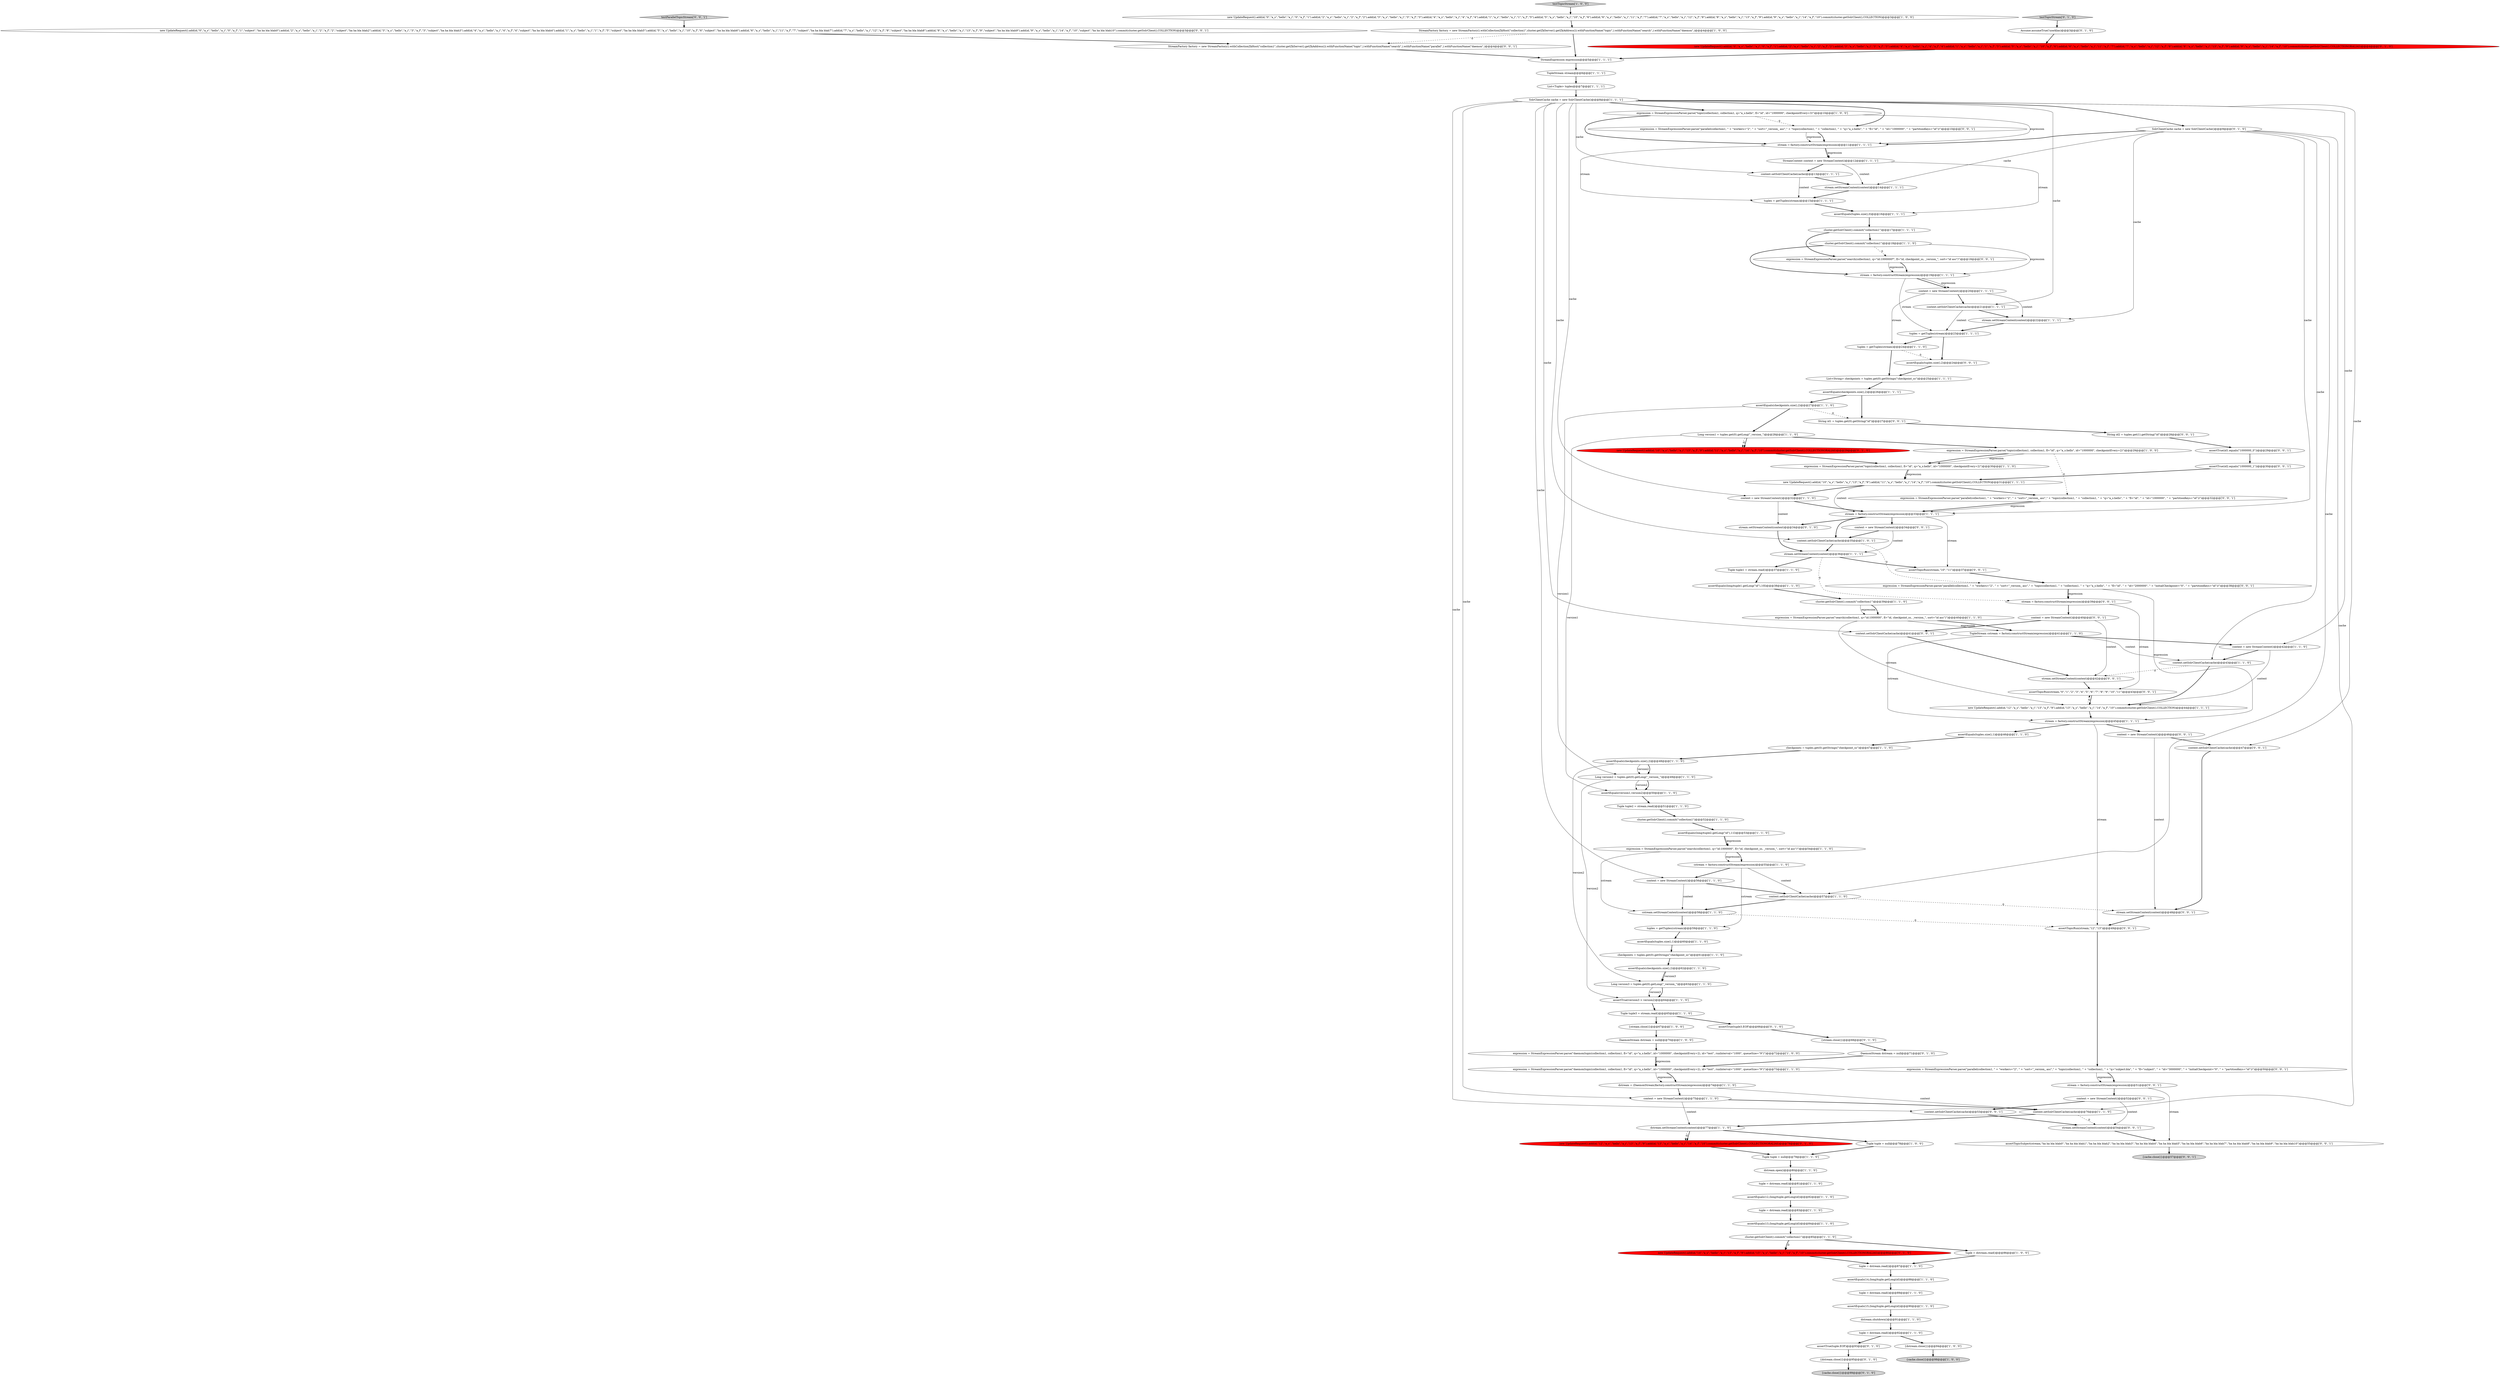 digraph {
90 [style = filled, label = "new UpdateRequest().add(id,\"12\",\"a_s\",\"hello\",\"a_i\",\"13\",\"a_f\",\"9\").add(id,\"13\",\"a_s\",\"hello\",\"a_i\",\"14\",\"a_f\",\"10\").commit(cluster.getSolrClient(),COLLECTIONORALIAS)@@@78@@@['0', '1', '0']", fillcolor = red, shape = ellipse image = "AAA1AAABBB2BBB"];
109 [style = filled, label = "stream = factory.constructStream(expression)@@@51@@@['0', '0', '1']", fillcolor = white, shape = ellipse image = "AAA0AAABBB3BBB"];
123 [style = filled, label = "expression = StreamExpressionParser.parse(\"parallel(collection1, \" + \"workers=\"2\", \" + \"sort=\"_version_ asc\",\" + \"topic(collection1, \" + \"collection1, \" + \"q=\"a_s:hello\", \" + \"fl=\"id\", \" + \"id=\"1000000\", \" + \"partitionKeys=\"id\"))\")@@@10@@@['0', '0', '1']", fillcolor = white, shape = ellipse image = "AAA0AAABBB3BBB"];
113 [style = filled, label = "StreamFactory factory = new StreamFactory().withCollectionZkHost(\"collection1\",cluster.getZkServer().getZkAddress()).withFunctionName(\"topic\",).withFunctionName(\"search\",).withFunctionName(\"parallel\",).withFunctionName(\"daemon\",)@@@4@@@['0', '0', '1']", fillcolor = white, shape = ellipse image = "AAA0AAABBB3BBB"];
98 [style = filled, label = "new UpdateRequest().add(id,\"10\",\"a_s\",\"hello\",\"a_i\",\"13\",\"a_f\",\"9\").add(id,\"11\",\"a_s\",\"hello\",\"a_i\",\"14\",\"a_f\",\"10\").commit(cluster.getSolrClient(),COLLECTIONORALIAS)@@@29@@@['0', '1', '0']", fillcolor = red, shape = ellipse image = "AAA1AAABBB2BBB"];
94 [style = filled, label = "assertTrue(tuple3.EOF)@@@66@@@['0', '1', '0']", fillcolor = white, shape = ellipse image = "AAA0AAABBB2BBB"];
40 [style = filled, label = "assertEquals(15,(long)tuple.getLong(id))@@@90@@@['1', '1', '0']", fillcolor = white, shape = ellipse image = "AAA0AAABBB1BBB"];
48 [style = filled, label = "tuples = getTuples(cstream)@@@59@@@['1', '1', '0']", fillcolor = white, shape = ellipse image = "AAA0AAABBB1BBB"];
125 [style = filled, label = "testParallelTopicStream['0', '0', '1']", fillcolor = lightgray, shape = diamond image = "AAA0AAABBB3BBB"];
19 [style = filled, label = "context.setSolrClientCache(cache)@@@21@@@['1', '1', '1']", fillcolor = white, shape = ellipse image = "AAA0AAABBB1BBB"];
119 [style = filled, label = "stream.setStreamContext(context)@@@54@@@['0', '0', '1']", fillcolor = white, shape = ellipse image = "AAA0AAABBB3BBB"];
120 [style = filled, label = "expression = StreamExpressionParser.parse(\"parallel(collection1, \" + \"workers=\"2\", \" + \"sort=\"_version_ asc\",\" + \"topic(collection1, \" + \"collection1, \" + \"q=\"a_s:hello\", \" + \"fl=\"id\", \" + \"id=\"1000000\", \" + \"partitionKeys=\"id\"))\")@@@32@@@['0', '0', '1']", fillcolor = white, shape = ellipse image = "AAA0AAABBB3BBB"];
79 [style = filled, label = "context = new StreamContext()@@@20@@@['1', '1', '1']", fillcolor = white, shape = ellipse image = "AAA0AAABBB1BBB"];
104 [style = filled, label = "context = new StreamContext()@@@40@@@['0', '0', '1']", fillcolor = white, shape = ellipse image = "AAA0AAABBB3BBB"];
2 [style = filled, label = "expression = StreamExpressionParser.parse(\"daemon(topic(collection1, collection1, fl=\"id\", q=\"a_s:hello\", id=\"1000000\", checkpointEvery=2), id=\"test\", runInterval=\"1000\", queueSize=\"9\")\")@@@73@@@['1', '1', '0']", fillcolor = white, shape = ellipse image = "AAA0AAABBB1BBB"];
23 [style = filled, label = "Tuple tuple1 = stream.read()@@@37@@@['1', '1', '0']", fillcolor = white, shape = ellipse image = "AAA0AAABBB1BBB"];
30 [style = filled, label = "assertEquals(version1,version2)@@@50@@@['1', '1', '0']", fillcolor = white, shape = ellipse image = "AAA0AAABBB1BBB"];
83 [style = filled, label = "context = new StreamContext()@@@42@@@['1', '1', '0']", fillcolor = white, shape = ellipse image = "AAA0AAABBB1BBB"];
121 [style = filled, label = "assertTopicRun(stream,\"10\",\"11\")@@@37@@@['0', '0', '1']", fillcolor = white, shape = ellipse image = "AAA0AAABBB3BBB"];
101 [style = filled, label = "context = new StreamContext()@@@46@@@['0', '0', '1']", fillcolor = white, shape = ellipse image = "AAA0AAABBB3BBB"];
35 [style = filled, label = "List<String> checkpoints = tuples.get(0).getStrings(\"checkpoint_ss\")@@@25@@@['1', '1', '1']", fillcolor = white, shape = ellipse image = "AAA0AAABBB1BBB"];
27 [style = filled, label = "dstream.shutdown()@@@91@@@['1', '1', '0']", fillcolor = white, shape = ellipse image = "AAA0AAABBB1BBB"];
105 [style = filled, label = "expression = StreamExpressionParser.parse(\"parallel(collection1, \" + \"workers=\"2\", \" + \"sort=\"_version_ asc\",\" + \"topic(collection1, \" + \"collection1, \" + \"q=\"subject:bla\", \" + \"fl=\"subject\", \" + \"id=\"3000000\", \" + \"initialCheckpoint=\"0\", \" + \"partitionKeys=\"id\"))\")@@@50@@@['0', '0', '1']", fillcolor = white, shape = ellipse image = "AAA0AAABBB3BBB"];
81 [style = filled, label = "cluster.getSolrClient().commit(\"collection1\")@@@18@@@['1', '1', '0']", fillcolor = white, shape = ellipse image = "AAA0AAABBB1BBB"];
82 [style = filled, label = "stream = factory.constructStream(expression)@@@45@@@['1', '1', '1']", fillcolor = white, shape = ellipse image = "AAA0AAABBB1BBB"];
8 [style = filled, label = "expression = StreamExpressionParser.parse(\"search(collection1, q=\"id:1000000\", fl=\"id, checkpoint_ss, _version_\", sort=\"id asc\")\")@@@54@@@['1', '1', '0']", fillcolor = white, shape = ellipse image = "AAA0AAABBB1BBB"];
80 [style = filled, label = "Tuple tuple3 = stream.read()@@@65@@@['1', '1', '0']", fillcolor = white, shape = ellipse image = "AAA0AAABBB1BBB"];
28 [style = filled, label = "stream.setStreamContext(context)@@@22@@@['1', '1', '1']", fillcolor = white, shape = ellipse image = "AAA0AAABBB1BBB"];
37 [style = filled, label = "context = new StreamContext()@@@32@@@['1', '1', '0']", fillcolor = white, shape = ellipse image = "AAA0AAABBB1BBB"];
92 [style = filled, label = "new UpdateRequest().add(id,\"14\",\"a_s\",\"hello\",\"a_i\",\"13\",\"a_f\",\"9\").add(id,\"15\",\"a_s\",\"hello\",\"a_i\",\"14\",\"a_f\",\"10\").commit(cluster.getSolrClient(),COLLECTIONORALIAS)@@@86@@@['0', '1', '0']", fillcolor = red, shape = ellipse image = "AAA1AAABBB2BBB"];
47 [style = filled, label = "tuple = dstream.read()@@@81@@@['1', '1', '0']", fillcolor = white, shape = ellipse image = "AAA0AAABBB1BBB"];
103 [style = filled, label = "assertTopicSubject(stream,\"ha ha bla blah0\",\"ha ha bla blah1\",\"ha ha bla blah2\",\"ha ha bla blah3\",\"ha ha bla blah4\",\"ha ha bla blah5\",\"ha ha bla blah6\",\"ha ha bla blah7\",\"ha ha bla blah8\",\"ha ha bla blah9\",\"ha ha bla blah10\")@@@55@@@['0', '0', '1']", fillcolor = white, shape = ellipse image = "AAA0AAABBB3BBB"];
36 [style = filled, label = "dstream.open()@@@80@@@['1', '1', '0']", fillcolor = white, shape = ellipse image = "AAA0AAABBB1BBB"];
15 [style = filled, label = "checkpoints = tuples.get(0).getStrings(\"checkpoint_ss\")@@@61@@@['1', '1', '0']", fillcolor = white, shape = ellipse image = "AAA0AAABBB1BBB"];
46 [style = filled, label = "stream.setStreamContext(context)@@@14@@@['1', '1', '1']", fillcolor = white, shape = ellipse image = "AAA0AAABBB1BBB"];
129 [style = filled, label = "context.setSolrClientCache(cache)@@@53@@@['0', '0', '1']", fillcolor = white, shape = ellipse image = "AAA0AAABBB3BBB"];
85 [style = filled, label = "tuple = dstream.read()@@@86@@@['1', '0', '0']", fillcolor = white, shape = ellipse image = "AAA0AAABBB1BBB"];
99 [style = filled, label = "{cache.close()}@@@99@@@['0', '1', '0']", fillcolor = lightgray, shape = ellipse image = "AAA0AAABBB2BBB"];
77 [style = filled, label = "Tuple tuple = null@@@79@@@['1', '1', '0']", fillcolor = white, shape = ellipse image = "AAA0AAABBB1BBB"];
60 [style = filled, label = "StreamContext context = new StreamContext()@@@12@@@['1', '1', '1']", fillcolor = white, shape = ellipse image = "AAA0AAABBB1BBB"];
57 [style = filled, label = "assertEquals(checkpoints.size(),2)@@@26@@@['1', '1', '1']", fillcolor = white, shape = ellipse image = "AAA0AAABBB1BBB"];
1 [style = filled, label = "Long version2 = tuples.get(0).getLong(\"_version_\")@@@49@@@['1', '1', '0']", fillcolor = white, shape = ellipse image = "AAA0AAABBB1BBB"];
61 [style = filled, label = "context = new StreamContext()@@@56@@@['1', '1', '0']", fillcolor = white, shape = ellipse image = "AAA0AAABBB1BBB"];
14 [style = filled, label = "cluster.getSolrClient().commit(\"collection1\")@@@39@@@['1', '1', '0']", fillcolor = white, shape = ellipse image = "AAA0AAABBB1BBB"];
78 [style = filled, label = "StreamExpression expression@@@5@@@['1', '1', '1']", fillcolor = white, shape = ellipse image = "AAA0AAABBB1BBB"];
32 [style = filled, label = "checkpoints = tuples.get(0).getStrings(\"checkpoint_ss\")@@@47@@@['1', '1', '0']", fillcolor = white, shape = ellipse image = "AAA0AAABBB1BBB"];
6 [style = filled, label = "cluster.getSolrClient().commit(\"collection1\")@@@85@@@['1', '1', '0']", fillcolor = white, shape = ellipse image = "AAA0AAABBB1BBB"];
97 [style = filled, label = "new UpdateRequest().add(id,\"0\",\"a_s\",\"hello\",\"a_i\",\"0\",\"a_f\",\"1\").add(id,\"2\",\"a_s\",\"hello\",\"a_i\",\"2\",\"a_f\",\"2\").add(id,\"3\",\"a_s\",\"hello\",\"a_i\",\"3\",\"a_f\",\"3\").add(id,\"4\",\"a_s\",\"hello\",\"a_i\",\"4\",\"a_f\",\"4\").add(id,\"1\",\"a_s\",\"hello\",\"a_i\",\"1\",\"a_f\",\"5\").add(id,\"5\",\"a_s\",\"hello\",\"a_i\",\"10\",\"a_f\",\"6\").add(id,\"6\",\"a_s\",\"hello\",\"a_i\",\"11\",\"a_f\",\"7\").add(id,\"7\",\"a_s\",\"hello\",\"a_i\",\"12\",\"a_f\",\"8\").add(id,\"8\",\"a_s\",\"hello\",\"a_i\",\"13\",\"a_f\",\"9\").add(id,\"9\",\"a_s\",\"hello\",\"a_i\",\"14\",\"a_f\",\"10\").commit(cluster.getSolrClient(),COLLECTIONORALIAS)@@@4@@@['0', '1', '0']", fillcolor = red, shape = ellipse image = "AAA1AAABBB2BBB"];
68 [style = filled, label = "assertEquals(checkpoints.size(),2)@@@27@@@['1', '1', '0']", fillcolor = white, shape = ellipse image = "AAA0AAABBB1BBB"];
122 [style = filled, label = "String id1 = tuples.get(0).getString(\"id\")@@@27@@@['0', '0', '1']", fillcolor = white, shape = ellipse image = "AAA0AAABBB3BBB"];
59 [style = filled, label = "context = new StreamContext()@@@75@@@['1', '1', '0']", fillcolor = white, shape = ellipse image = "AAA0AAABBB1BBB"];
89 [style = filled, label = "Assume.assumeTrue(!useAlias)@@@3@@@['0', '1', '0']", fillcolor = white, shape = ellipse image = "AAA0AAABBB2BBB"];
76 [style = filled, label = "assertEquals((long)tuple2.getLong(\"id\"),11l)@@@53@@@['1', '1', '0']", fillcolor = white, shape = ellipse image = "AAA0AAABBB1BBB"];
50 [style = filled, label = "new UpdateRequest().add(id,\"12\",\"a_s\",\"hello\",\"a_i\",\"13\",\"a_f\",\"9\").add(id,\"13\",\"a_s\",\"hello\",\"a_i\",\"14\",\"a_f\",\"10\").commit(cluster.getSolrClient(),COLLECTION)@@@44@@@['1', '1', '1']", fillcolor = white, shape = ellipse image = "AAA0AAABBB1BBB"];
107 [style = filled, label = "expression = StreamExpressionParser.parse(\"parallel(collection1, \" + \"workers=\"2\", \" + \"sort=\"_version_ asc\",\" + \"topic(collection1, \" + \"collection1, \" + \"q=\"a_s:hello\", \" + \"fl=\"id\", \" + \"id=\"2000000\", \" + \"initialCheckpoint=\"0\", \" + \"partitionKeys=\"id\"))\")@@@38@@@['0', '0', '1']", fillcolor = white, shape = ellipse image = "AAA0AAABBB3BBB"];
12 [style = filled, label = "TupleStream stream@@@6@@@['1', '1', '1']", fillcolor = white, shape = ellipse image = "AAA0AAABBB1BBB"];
114 [style = filled, label = "stream = factory.constructStream(expression)@@@39@@@['0', '0', '1']", fillcolor = white, shape = ellipse image = "AAA0AAABBB3BBB"];
127 [style = filled, label = "context.setSolrClientCache(cache)@@@41@@@['0', '0', '1']", fillcolor = white, shape = ellipse image = "AAA0AAABBB3BBB"];
102 [style = filled, label = "assertTopicRun(stream,\"0\",\"1\",\"2\",\"3\",\"4\",\"5\",\"6\",\"7\",\"8\",\"9\",\"10\",\"11\")@@@43@@@['0', '0', '1']", fillcolor = white, shape = ellipse image = "AAA0AAABBB3BBB"];
29 [style = filled, label = "expression = StreamExpressionParser.parse(\"search(collection1, q=\"id:1000000\", fl=\"id, checkpoint_ss, _version_\", sort=\"id asc\")\")@@@40@@@['1', '1', '0']", fillcolor = white, shape = ellipse image = "AAA0AAABBB1BBB"];
7 [style = filled, label = "assertEquals((long)tuple1.getLong(\"id\"),10l)@@@38@@@['1', '1', '0']", fillcolor = white, shape = ellipse image = "AAA0AAABBB1BBB"];
70 [style = filled, label = "Tuple tuple = null@@@78@@@['1', '0', '0']", fillcolor = white, shape = ellipse image = "AAA0AAABBB1BBB"];
44 [style = filled, label = "assertEquals(tuples.size(),1)@@@46@@@['1', '1', '0']", fillcolor = white, shape = ellipse image = "AAA0AAABBB1BBB"];
18 [style = filled, label = "assertEquals(tuples.size(),0)@@@16@@@['1', '1', '1']", fillcolor = white, shape = ellipse image = "AAA0AAABBB1BBB"];
128 [style = filled, label = "new UpdateRequest().add(id,\"0\",\"a_s\",\"hello\",\"a_i\",\"0\",\"a_f\",\"1\",\"subject\",\"ha ha bla blah0\").add(id,\"2\",\"a_s\",\"hello\",\"a_i\",\"2\",\"a_f\",\"2\",\"subject\",\"ha ha bla blah2\").add(id,\"3\",\"a_s\",\"hello\",\"a_i\",\"3\",\"a_f\",\"3\",\"subject\",\"ha ha bla blah3\").add(id,\"4\",\"a_s\",\"hello\",\"a_i\",\"4\",\"a_f\",\"4\",\"subject\",\"ha ha bla blah4\").add(id,\"1\",\"a_s\",\"hello\",\"a_i\",\"1\",\"a_f\",\"5\",\"subject\",\"ha ha bla blah5\").add(id,\"5\",\"a_s\",\"hello\",\"a_i\",\"10\",\"a_f\",\"6\",\"subject\",\"ha ha bla blah6\").add(id,\"6\",\"a_s\",\"hello\",\"a_i\",\"11\",\"a_f\",\"7\",\"subject\",\"ha ha bla blah7\").add(id,\"7\",\"a_s\",\"hello\",\"a_i\",\"12\",\"a_f\",\"8\",\"subject\",\"ha ha bla blah8\").add(id,\"8\",\"a_s\",\"hello\",\"a_i\",\"13\",\"a_f\",\"9\",\"subject\",\"ha ha bla blah9\").add(id,\"9\",\"a_s\",\"hello\",\"a_i\",\"14\",\"a_f\",\"10\",\"subject\",\"ha ha bla blah10\").commit(cluster.getSolrClient(),COLLECTION)@@@3@@@['0', '0', '1']", fillcolor = white, shape = ellipse image = "AAA0AAABBB3BBB"];
106 [style = filled, label = "stream.setStreamContext(context)@@@48@@@['0', '0', '1']", fillcolor = white, shape = ellipse image = "AAA0AAABBB3BBB"];
112 [style = filled, label = "assertEquals(tuples.size(),2)@@@24@@@['0', '0', '1']", fillcolor = white, shape = ellipse image = "AAA0AAABBB3BBB"];
42 [style = filled, label = "tuples = getTuples(stream)@@@24@@@['1', '1', '0']", fillcolor = white, shape = ellipse image = "AAA0AAABBB1BBB"];
52 [style = filled, label = "assertEquals(tuples.size(),1)@@@60@@@['1', '1', '0']", fillcolor = white, shape = ellipse image = "AAA0AAABBB1BBB"];
65 [style = filled, label = "expression = StreamExpressionParser.parse(\"topic(collection1, collection1, fl=\"id\", q=\"a_s:hello\", id=\"1000000\", checkpointEvery=2)\")@@@29@@@['1', '0', '0']", fillcolor = white, shape = ellipse image = "AAA0AAABBB1BBB"];
84 [style = filled, label = "dstream = (DaemonStream)factory.constructStream(expression)@@@74@@@['1', '1', '0']", fillcolor = white, shape = ellipse image = "AAA0AAABBB1BBB"];
33 [style = filled, label = "tuples = getTuples(stream)@@@23@@@['1', '1', '1']", fillcolor = white, shape = ellipse image = "AAA0AAABBB1BBB"];
64 [style = filled, label = "tuple = dstream.read()@@@89@@@['1', '1', '0']", fillcolor = white, shape = ellipse image = "AAA0AAABBB1BBB"];
11 [style = filled, label = "context.setSolrClientCache(cache)@@@35@@@['1', '0', '1']", fillcolor = white, shape = ellipse image = "AAA0AAABBB1BBB"];
96 [style = filled, label = "stream.setStreamContext(context)@@@34@@@['0', '1', '0']", fillcolor = white, shape = ellipse image = "AAA0AAABBB2BBB"];
10 [style = filled, label = "tuple = dstream.read()@@@92@@@['1', '1', '0']", fillcolor = white, shape = ellipse image = "AAA0AAABBB1BBB"];
54 [style = filled, label = "TupleStream cstream = factory.constructStream(expression)@@@41@@@['1', '1', '0']", fillcolor = white, shape = ellipse image = "AAA0AAABBB1BBB"];
71 [style = filled, label = "cluster.getSolrClient().commit(\"collection1\")@@@52@@@['1', '1', '0']", fillcolor = white, shape = ellipse image = "AAA0AAABBB1BBB"];
75 [style = filled, label = "context.setSolrClientCache(cache)@@@76@@@['1', '1', '0']", fillcolor = white, shape = ellipse image = "AAA0AAABBB1BBB"];
116 [style = filled, label = "{cache.close()}@@@57@@@['0', '0', '1']", fillcolor = lightgray, shape = ellipse image = "AAA0AAABBB3BBB"];
73 [style = filled, label = "cluster.getSolrClient().commit(\"collection1\")@@@17@@@['1', '1', '1']", fillcolor = white, shape = ellipse image = "AAA0AAABBB1BBB"];
87 [style = filled, label = "testTopicStream['0', '1', '0']", fillcolor = lightgray, shape = diamond image = "AAA0AAABBB2BBB"];
43 [style = filled, label = "Long version1 = tuples.get(0).getLong(\"_version_\")@@@28@@@['1', '1', '0']", fillcolor = white, shape = ellipse image = "AAA0AAABBB1BBB"];
21 [style = filled, label = "assertEquals(checkpoints.size(),2)@@@62@@@['1', '1', '0']", fillcolor = white, shape = ellipse image = "AAA0AAABBB1BBB"];
16 [style = filled, label = "DaemonStream dstream = null@@@70@@@['1', '0', '0']", fillcolor = white, shape = ellipse image = "AAA0AAABBB1BBB"];
108 [style = filled, label = "expression = StreamExpressionParser.parse(\"search(collection1, q=\"id:1000000*\", fl=\"id, checkpoint_ss, _version_\", sort=\"id asc\")\")@@@18@@@['0', '0', '1']", fillcolor = white, shape = ellipse image = "AAA0AAABBB3BBB"];
34 [style = filled, label = "Long version3 = tuples.get(0).getLong(\"_version_\")@@@63@@@['1', '1', '0']", fillcolor = white, shape = ellipse image = "AAA0AAABBB1BBB"];
5 [style = filled, label = "assertEquals(14,(long)tuple.getLong(id))@@@88@@@['1', '1', '0']", fillcolor = white, shape = ellipse image = "AAA0AAABBB1BBB"];
38 [style = filled, label = "new UpdateRequest().add(id,\"10\",\"a_s\",\"hello\",\"a_i\",\"13\",\"a_f\",\"9\").add(id,\"11\",\"a_s\",\"hello\",\"a_i\",\"14\",\"a_f\",\"10\").commit(cluster.getSolrClient(),COLLECTION)@@@31@@@['1', '1', '1']", fillcolor = white, shape = ellipse image = "AAA0AAABBB1BBB"];
55 [style = filled, label = "expression = StreamExpressionParser.parse(\"daemon(topic(collection1, collection1, fl=\"id\", q=\"a_s:hello\", id=\"1000000\", checkpointEvery=2), id=\"test\", runInterval=\"1000\", queueSize=\"9\")\")@@@72@@@['1', '0', '0']", fillcolor = white, shape = ellipse image = "AAA0AAABBB1BBB"];
67 [style = filled, label = "StreamFactory factory = new StreamFactory().withCollectionZkHost(\"collection1\",cluster.getZkServer().getZkAddress()).withFunctionName(\"topic\",).withFunctionName(\"search\",).withFunctionName(\"daemon\",)@@@4@@@['1', '0', '0']", fillcolor = white, shape = ellipse image = "AAA0AAABBB1BBB"];
72 [style = filled, label = "assertTrue(version3 > version2)@@@64@@@['1', '1', '0']", fillcolor = white, shape = ellipse image = "AAA0AAABBB1BBB"];
62 [style = filled, label = "assertEquals(13,(long)tuple.getLong(id))@@@84@@@['1', '1', '0']", fillcolor = white, shape = ellipse image = "AAA0AAABBB1BBB"];
9 [style = filled, label = "{cache.close()}@@@98@@@['1', '0', '0']", fillcolor = lightgray, shape = ellipse image = "AAA0AAABBB1BBB"];
22 [style = filled, label = "tuple = dstream.read()@@@87@@@['1', '1', '0']", fillcolor = white, shape = ellipse image = "AAA0AAABBB1BBB"];
56 [style = filled, label = "assertEquals(checkpoints.size(),2)@@@48@@@['1', '1', '0']", fillcolor = white, shape = ellipse image = "AAA0AAABBB1BBB"];
24 [style = filled, label = "testTopicStream['1', '0', '0']", fillcolor = lightgray, shape = diamond image = "AAA0AAABBB1BBB"];
45 [style = filled, label = "stream.setStreamContext(context)@@@36@@@['1', '1', '1']", fillcolor = white, shape = ellipse image = "AAA0AAABBB1BBB"];
74 [style = filled, label = "SolrClientCache cache = new SolrClientCache()@@@8@@@['1', '1', '1']", fillcolor = white, shape = ellipse image = "AAA0AAABBB1BBB"];
25 [style = filled, label = "expression = StreamExpressionParser.parse(\"topic(collection1, collection1, q=\"a_s:hello\", fl=\"id\", id=\"1000000\", checkpointEvery=3)\")@@@10@@@['1', '0', '0']", fillcolor = white, shape = ellipse image = "AAA0AAABBB1BBB"];
53 [style = filled, label = "tuples = getTuples(stream)@@@15@@@['1', '1', '1']", fillcolor = white, shape = ellipse image = "AAA0AAABBB1BBB"];
91 [style = filled, label = "DaemonStream dstream = null@@@71@@@['0', '1', '0']", fillcolor = white, shape = ellipse image = "AAA0AAABBB2BBB"];
118 [style = filled, label = "assertTrue(id1.equals(\"1000000_0\"))@@@29@@@['0', '0', '1']", fillcolor = white, shape = ellipse image = "AAA0AAABBB3BBB"];
126 [style = filled, label = "context.setSolrClientCache(cache)@@@47@@@['0', '0', '1']", fillcolor = white, shape = ellipse image = "AAA0AAABBB3BBB"];
66 [style = filled, label = "cstream.setStreamContext(context)@@@58@@@['1', '1', '0']", fillcolor = white, shape = ellipse image = "AAA0AAABBB1BBB"];
95 [style = filled, label = "{dstream.close()}@@@95@@@['0', '1', '0']", fillcolor = white, shape = ellipse image = "AAA0AAABBB2BBB"];
110 [style = filled, label = "context = new StreamContext()@@@52@@@['0', '0', '1']", fillcolor = white, shape = ellipse image = "AAA0AAABBB3BBB"];
41 [style = filled, label = "new UpdateRequest().add(id,\"0\",\"a_s\",\"hello\",\"a_i\",\"0\",\"a_f\",\"1\").add(id,\"2\",\"a_s\",\"hello\",\"a_i\",\"2\",\"a_f\",\"2\").add(id,\"3\",\"a_s\",\"hello\",\"a_i\",\"3\",\"a_f\",\"3\").add(id,\"4\",\"a_s\",\"hello\",\"a_i\",\"4\",\"a_f\",\"4\").add(id,\"1\",\"a_s\",\"hello\",\"a_i\",\"1\",\"a_f\",\"5\").add(id,\"5\",\"a_s\",\"hello\",\"a_i\",\"10\",\"a_f\",\"6\").add(id,\"6\",\"a_s\",\"hello\",\"a_i\",\"11\",\"a_f\",\"7\").add(id,\"7\",\"a_s\",\"hello\",\"a_i\",\"12\",\"a_f\",\"8\").add(id,\"8\",\"a_s\",\"hello\",\"a_i\",\"13\",\"a_f\",\"9\").add(id,\"9\",\"a_s\",\"hello\",\"a_i\",\"14\",\"a_f\",\"10\").commit(cluster.getSolrClient(),COLLECTION)@@@3@@@['1', '0', '0']", fillcolor = white, shape = ellipse image = "AAA0AAABBB1BBB"];
93 [style = filled, label = "{stream.close()}@@@68@@@['0', '1', '0']", fillcolor = white, shape = ellipse image = "AAA0AAABBB2BBB"];
58 [style = filled, label = "assertEquals(12,(long)tuple.getLong(id))@@@82@@@['1', '1', '0']", fillcolor = white, shape = ellipse image = "AAA0AAABBB1BBB"];
13 [style = filled, label = "stream = factory.constructStream(expression)@@@11@@@['1', '1', '1']", fillcolor = white, shape = ellipse image = "AAA0AAABBB1BBB"];
130 [style = filled, label = "String id2 = tuples.get(1).getString(\"id\")@@@28@@@['0', '0', '1']", fillcolor = white, shape = ellipse image = "AAA0AAABBB3BBB"];
111 [style = filled, label = "stream.setStreamContext(context)@@@42@@@['0', '0', '1']", fillcolor = white, shape = ellipse image = "AAA0AAABBB3BBB"];
51 [style = filled, label = "stream = factory.constructStream(expression)@@@19@@@['1', '1', '1']", fillcolor = white, shape = ellipse image = "AAA0AAABBB1BBB"];
88 [style = filled, label = "assertTrue(tuple.EOF)@@@93@@@['0', '1', '0']", fillcolor = white, shape = ellipse image = "AAA0AAABBB2BBB"];
63 [style = filled, label = "context.setSolrClientCache(cache)@@@13@@@['1', '1', '1']", fillcolor = white, shape = ellipse image = "AAA0AAABBB1BBB"];
69 [style = filled, label = "context.setSolrClientCache(cache)@@@57@@@['1', '1', '0']", fillcolor = white, shape = ellipse image = "AAA0AAABBB1BBB"];
31 [style = filled, label = "List<Tuple> tuples@@@7@@@['1', '1', '1']", fillcolor = white, shape = ellipse image = "AAA0AAABBB1BBB"];
3 [style = filled, label = "{stream.close()}@@@67@@@['1', '0', '0']", fillcolor = white, shape = ellipse image = "AAA0AAABBB1BBB"];
49 [style = filled, label = "stream = factory.constructStream(expression)@@@33@@@['1', '1', '1']", fillcolor = white, shape = ellipse image = "AAA0AAABBB1BBB"];
20 [style = filled, label = "context.setSolrClientCache(cache)@@@43@@@['1', '1', '0']", fillcolor = white, shape = ellipse image = "AAA0AAABBB1BBB"];
0 [style = filled, label = "cstream = factory.constructStream(expression)@@@55@@@['1', '1', '0']", fillcolor = white, shape = ellipse image = "AAA0AAABBB1BBB"];
100 [style = filled, label = "SolrClientCache cache = new SolrClientCache()@@@9@@@['0', '1', '0']", fillcolor = white, shape = ellipse image = "AAA0AAABBB2BBB"];
39 [style = filled, label = "dstream.setStreamContext(context)@@@77@@@['1', '1', '0']", fillcolor = white, shape = ellipse image = "AAA0AAABBB1BBB"];
17 [style = filled, label = "{dstream.close()}@@@94@@@['1', '0', '0']", fillcolor = white, shape = ellipse image = "AAA0AAABBB1BBB"];
4 [style = filled, label = "tuple = dstream.read()@@@83@@@['1', '1', '0']", fillcolor = white, shape = ellipse image = "AAA0AAABBB1BBB"];
115 [style = filled, label = "context = new StreamContext()@@@34@@@['0', '0', '1']", fillcolor = white, shape = ellipse image = "AAA0AAABBB3BBB"];
124 [style = filled, label = "assertTrue(id2.equals(\"1000000_1\"))@@@30@@@['0', '0', '1']", fillcolor = white, shape = ellipse image = "AAA0AAABBB3BBB"];
86 [style = filled, label = "Tuple tuple2 = stream.read()@@@51@@@['1', '1', '0']", fillcolor = white, shape = ellipse image = "AAA0AAABBB1BBB"];
117 [style = filled, label = "assertTopicRun(stream,\"12\",\"13\")@@@49@@@['0', '0', '1']", fillcolor = white, shape = ellipse image = "AAA0AAABBB3BBB"];
26 [style = filled, label = "expression = StreamExpressionParser.parse(\"topic(collection1, collection1, fl=\"id\", q=\"a_s:hello\", id=\"1000000\", checkpointEvery=2)\")@@@30@@@['1', '1', '0']", fillcolor = white, shape = ellipse image = "AAA0AAABBB1BBB"];
100->75 [style = solid, label="cache"];
83->20 [style = bold, label=""];
8->0 [style = solid, label="expression"];
16->55 [style = bold, label=""];
37->49 [style = bold, label=""];
54->83 [style = bold, label=""];
56->1 [style = bold, label=""];
68->43 [style = bold, label=""];
29->54 [style = solid, label="expression"];
15->21 [style = bold, label=""];
43->98 [style = dashed, label="0"];
19->33 [style = solid, label="context"];
83->50 [style = solid, label="context"];
115->45 [style = solid, label="context"];
17->9 [style = bold, label=""];
81->51 [style = solid, label="expression"];
129->119 [style = bold, label=""];
74->126 [style = solid, label="cache"];
4->62 [style = bold, label=""];
55->2 [style = bold, label=""];
10->17 [style = bold, label=""];
6->92 [style = dashed, label="0"];
3->16 [style = bold, label=""];
1->30 [style = bold, label=""];
100->49 [style = solid, label="cache"];
75->119 [style = dashed, label="0"];
31->74 [style = bold, label=""];
51->33 [style = solid, label="stream"];
7->14 [style = bold, label=""];
8->0 [style = bold, label=""];
48->52 [style = bold, label=""];
62->6 [style = bold, label=""];
34->72 [style = bold, label=""];
79->19 [style = bold, label=""];
72->80 [style = bold, label=""];
74->19 [style = solid, label="cache"];
13->53 [style = solid, label="stream"];
79->28 [style = solid, label="context"];
69->106 [style = dashed, label="0"];
74->11 [style = solid, label="cache"];
2->84 [style = solid, label="expression"];
33->42 [style = bold, label=""];
41->67 [style = bold, label=""];
68->122 [style = dashed, label="0"];
88->95 [style = bold, label=""];
60->63 [style = bold, label=""];
11->107 [style = dashed, label="0"];
84->59 [style = bold, label=""];
60->46 [style = solid, label="context"];
105->109 [style = solid, label="expression"];
49->115 [style = bold, label=""];
19->28 [style = bold, label=""];
104->127 [style = bold, label=""];
21->34 [style = solid, label="version3"];
56->1 [style = solid, label="version2"];
79->42 [style = solid, label="stream"];
25->13 [style = solid, label="expression"];
84->75 [style = solid, label="context"];
64->40 [style = bold, label=""];
38->120 [style = bold, label=""];
108->51 [style = bold, label=""];
104->111 [style = solid, label="context"];
32->56 [style = bold, label=""];
63->53 [style = solid, label="context"];
6->92 [style = bold, label=""];
107->114 [style = solid, label="expression"];
114->102 [style = solid, label="stream"];
8->66 [style = solid, label="cstream"];
20->111 [style = dashed, label="0"];
65->26 [style = solid, label="expression"];
124->38 [style = bold, label=""];
90->77 [style = bold, label=""];
105->109 [style = bold, label=""];
77->36 [style = bold, label=""];
68->1 [style = solid, label="version1"];
109->103 [style = solid, label="stream"];
51->79 [style = bold, label=""];
95->99 [style = bold, label=""];
120->49 [style = bold, label=""];
81->51 [style = bold, label=""];
60->18 [style = solid, label="stream"];
10->88 [style = bold, label=""];
74->129 [style = solid, label="cache"];
130->118 [style = bold, label=""];
74->123 [style = bold, label=""];
117->105 [style = bold, label=""];
22->5 [style = bold, label=""];
43->30 [style = solid, label="version1"];
128->113 [style = bold, label=""];
47->58 [style = bold, label=""];
98->26 [style = bold, label=""];
100->13 [style = bold, label=""];
123->13 [style = bold, label=""];
35->57 [style = bold, label=""];
86->71 [style = bold, label=""];
13->60 [style = bold, label=""];
66->48 [style = bold, label=""];
100->28 [style = solid, label="cache"];
50->82 [style = bold, label=""];
6->85 [style = bold, label=""];
91->2 [style = bold, label=""];
45->121 [style = bold, label=""];
121->107 [style = bold, label=""];
38->37 [style = bold, label=""];
126->106 [style = bold, label=""];
44->32 [style = bold, label=""];
49->121 [style = solid, label="stream"];
0->48 [style = solid, label="cstream"];
57->122 [style = bold, label=""];
50->102 [style = dashed, label="0"];
23->7 [style = bold, label=""];
25->123 [style = dashed, label="0"];
73->81 [style = bold, label=""];
120->49 [style = solid, label="expression"];
1->72 [style = solid, label="version2"];
37->96 [style = solid, label="context"];
45->114 [style = dashed, label="0"];
74->83 [style = solid, label="cache"];
12->31 [style = bold, label=""];
18->73 [style = bold, label=""];
76->8 [style = bold, label=""];
54->82 [style = solid, label="cstream"];
75->39 [style = bold, label=""];
93->91 [style = bold, label=""];
52->15 [style = bold, label=""];
65->26 [style = bold, label=""];
103->116 [style = bold, label=""];
76->8 [style = solid, label="expression"];
45->23 [style = bold, label=""];
111->102 [style = bold, label=""];
66->117 [style = dashed, label="0"];
127->111 [style = bold, label=""];
61->69 [style = bold, label=""];
21->34 [style = bold, label=""];
14->29 [style = solid, label="expression"];
81->108 [style = dashed, label="0"];
122->130 [style = bold, label=""];
67->78 [style = bold, label=""];
82->101 [style = bold, label=""];
29->54 [style = bold, label=""];
43->98 [style = bold, label=""];
33->112 [style = bold, label=""];
101->106 [style = solid, label="context"];
74->25 [style = bold, label=""];
57->68 [style = bold, label=""];
24->41 [style = bold, label=""];
71->76 [style = bold, label=""];
42->112 [style = dashed, label="0"];
82->117 [style = solid, label="stream"];
74->63 [style = solid, label="cache"];
80->3 [style = bold, label=""];
61->66 [style = solid, label="context"];
63->46 [style = bold, label=""];
113->78 [style = bold, label=""];
74->100 [style = bold, label=""];
0->61 [style = bold, label=""];
40->27 [style = bold, label=""];
85->22 [style = bold, label=""];
74->59 [style = solid, label="cache"];
27->10 [style = bold, label=""];
43->65 [style = bold, label=""];
34->72 [style = solid, label="version3"];
2->84 [style = bold, label=""];
100->20 [style = solid, label="cache"];
14->29 [style = bold, label=""];
58->4 [style = bold, label=""];
100->69 [style = solid, label="cache"];
78->12 [style = bold, label=""];
69->66 [style = bold, label=""];
114->104 [style = bold, label=""];
49->11 [style = bold, label=""];
74->61 [style = solid, label="cache"];
73->108 [style = bold, label=""];
30->86 [style = bold, label=""];
13->60 [style = solid, label="expression"];
59->39 [style = solid, label="context"];
100->46 [style = solid, label="cache"];
97->78 [style = bold, label=""];
106->117 [style = bold, label=""];
20->50 [style = bold, label=""];
102->50 [style = bold, label=""];
92->22 [style = bold, label=""];
119->103 [style = bold, label=""];
110->129 [style = bold, label=""];
51->79 [style = solid, label="expression"];
36->47 [style = bold, label=""];
59->75 [style = bold, label=""];
101->126 [style = bold, label=""];
112->35 [style = bold, label=""];
25->13 [style = bold, label=""];
53->18 [style = bold, label=""];
118->124 [style = bold, label=""];
94->93 [style = bold, label=""];
55->2 [style = solid, label="expression"];
109->110 [style = bold, label=""];
46->53 [style = bold, label=""];
26->38 [style = solid, label="expression"];
11->45 [style = bold, label=""];
67->113 [style = dashed, label="0"];
70->77 [style = bold, label=""];
107->114 [style = bold, label=""];
39->70 [style = bold, label=""];
54->20 [style = solid, label="context"];
0->69 [style = solid, label="context"];
115->11 [style = bold, label=""];
42->35 [style = bold, label=""];
108->51 [style = solid, label="expression"];
107->82 [style = solid, label="expression"];
26->38 [style = bold, label=""];
125->128 [style = bold, label=""];
28->33 [style = bold, label=""];
74->127 [style = solid, label="cache"];
89->97 [style = bold, label=""];
80->94 [style = bold, label=""];
39->90 [style = dashed, label="0"];
1->30 [style = solid, label="version2"];
29->50 [style = solid, label="cstream"];
49->96 [style = bold, label=""];
123->13 [style = solid, label="expression"];
87->89 [style = bold, label=""];
110->119 [style = solid, label="context"];
74->37 [style = solid, label="cache"];
65->120 [style = dashed, label="0"];
96->45 [style = bold, label=""];
38->49 [style = solid, label="context"];
82->44 [style = bold, label=""];
39->90 [style = bold, label=""];
5->64 [style = bold, label=""];
56->34 [style = solid, label="version2"];
}
